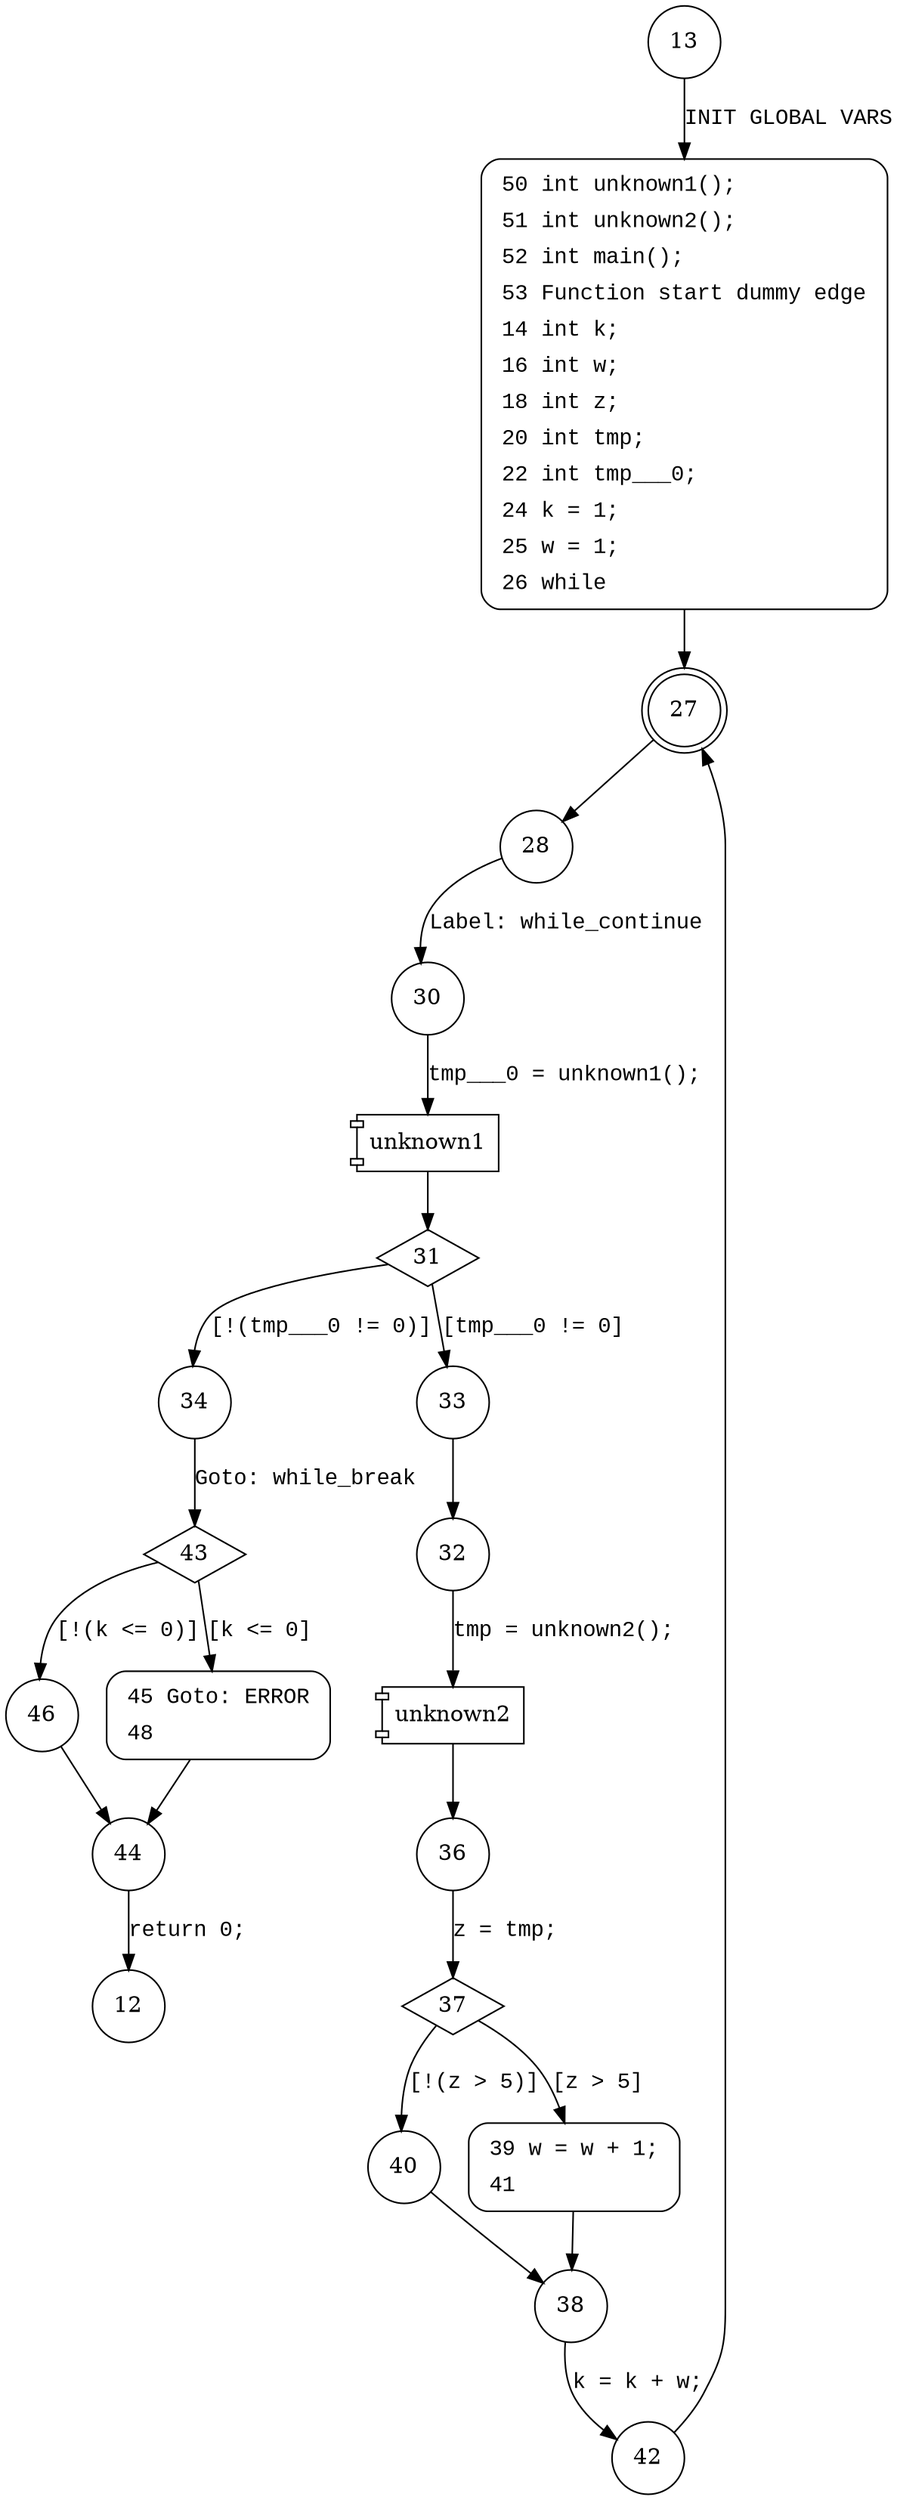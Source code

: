 digraph main {
13 [shape="circle"]
50 [shape="circle"]
27 [shape="doublecircle"]
28 [shape="circle"]
30 [shape="circle"]
31 [shape="diamond"]
34 [shape="circle"]
33 [shape="circle"]
32 [shape="circle"]
36 [shape="circle"]
37 [shape="diamond"]
40 [shape="circle"]
39 [shape="circle"]
38 [shape="circle"]
42 [shape="circle"]
43 [shape="diamond"]
46 [shape="circle"]
45 [shape="circle"]
44 [shape="circle"]
12 [shape="circle"]
50 [style="filled,bold" penwidth="1" fillcolor="white" fontname="Courier New" shape="Mrecord" label=<<table border="0" cellborder="0" cellpadding="3" bgcolor="white"><tr><td align="right">50</td><td align="left">int unknown1();</td></tr><tr><td align="right">51</td><td align="left">int unknown2();</td></tr><tr><td align="right">52</td><td align="left">int main();</td></tr><tr><td align="right">53</td><td align="left">Function start dummy edge</td></tr><tr><td align="right">14</td><td align="left">int k;</td></tr><tr><td align="right">16</td><td align="left">int w;</td></tr><tr><td align="right">18</td><td align="left">int z;</td></tr><tr><td align="right">20</td><td align="left">int tmp;</td></tr><tr><td align="right">22</td><td align="left">int tmp___0;</td></tr><tr><td align="right">24</td><td align="left">k = 1;</td></tr><tr><td align="right">25</td><td align="left">w = 1;</td></tr><tr><td align="right">26</td><td align="left">while</td></tr></table>>]
50 -> 27[label=""]
39 [style="filled,bold" penwidth="1" fillcolor="white" fontname="Courier New" shape="Mrecord" label=<<table border="0" cellborder="0" cellpadding="3" bgcolor="white"><tr><td align="right">39</td><td align="left">w = w + 1;</td></tr><tr><td align="right">41</td><td align="left"></td></tr></table>>]
39 -> 38[label=""]
45 [style="filled,bold" penwidth="1" fillcolor="white" fontname="Courier New" shape="Mrecord" label=<<table border="0" cellborder="0" cellpadding="3" bgcolor="white"><tr><td align="right">45</td><td align="left">Goto: ERROR</td></tr><tr><td align="right">48</td><td align="left"></td></tr></table>>]
45 -> 44[label=""]
13 -> 50 [label="INIT GLOBAL VARS" fontname="Courier New"]
27 -> 28 [label="" fontname="Courier New"]
100001 [shape="component" label="unknown1"]
30 -> 100001 [label="tmp___0 = unknown1();" fontname="Courier New"]
100001 -> 31 [label="" fontname="Courier New"]
31 -> 34 [label="[!(tmp___0 != 0)]" fontname="Courier New"]
31 -> 33 [label="[tmp___0 != 0]" fontname="Courier New"]
100002 [shape="component" label="unknown2"]
32 -> 100002 [label="tmp = unknown2();" fontname="Courier New"]
100002 -> 36 [label="" fontname="Courier New"]
37 -> 40 [label="[!(z > 5)]" fontname="Courier New"]
37 -> 39 [label="[z > 5]" fontname="Courier New"]
38 -> 42 [label="k = k + w;" fontname="Courier New"]
40 -> 38 [label="" fontname="Courier New"]
43 -> 46 [label="[!(k <= 0)]" fontname="Courier New"]
43 -> 45 [label="[k <= 0]" fontname="Courier New"]
44 -> 12 [label="return 0;" fontname="Courier New"]
28 -> 30 [label="Label: while_continue" fontname="Courier New"]
33 -> 32 [label="" fontname="Courier New"]
36 -> 37 [label="z = tmp;" fontname="Courier New"]
42 -> 27 [label="" fontname="Courier New"]
34 -> 43 [label="Goto: while_break" fontname="Courier New"]
46 -> 44 [label="" fontname="Courier New"]
}